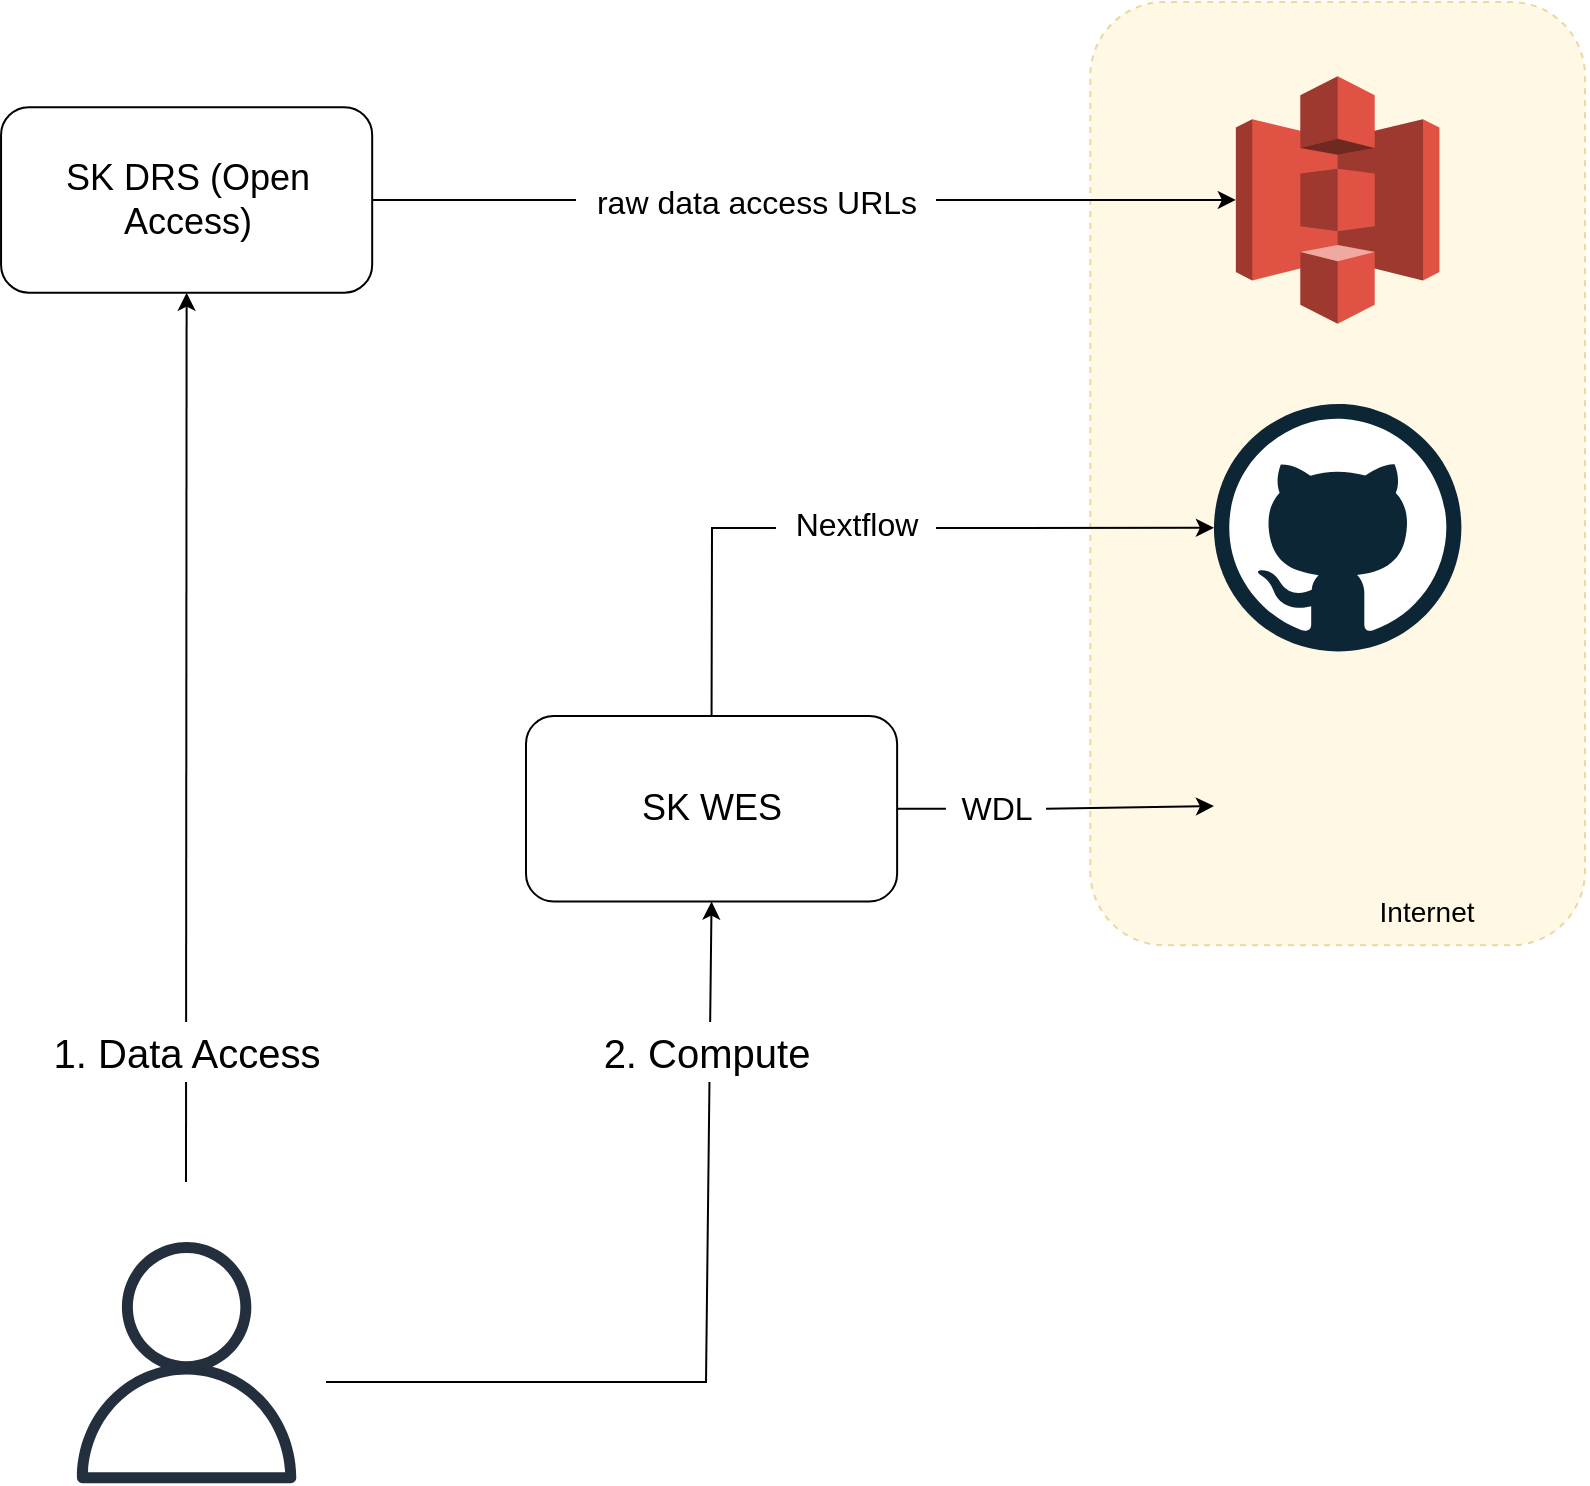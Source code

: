 <mxfile version="17.5.0" type="device"><diagram id="70Oa2Owza3TbunCM468h" name="Page-1"><mxGraphModel dx="815" dy="683" grid="1" gridSize="10" guides="1" tooltips="1" connect="1" arrows="1" fold="1" page="1" pageScale="1" pageWidth="850" pageHeight="1100" math="0" shadow="0"><root><mxCell id="0"/><mxCell id="1" parent="0"/><mxCell id="JYwlAG9l2QcL__t_Z_RH-4" value="" style="rounded=1;whiteSpace=wrap;html=1;rotation=90;dashed=1;fillColor=#fff2cc;strokeColor=#d6b656;opacity=50;" parent="1" vertex="1"><mxGeometry x="1630.005" y="142.113" width="471.649" height="247.423" as="geometry"/></mxCell><mxCell id="JYwlAG9l2QcL__t_Z_RH-1" value="&lt;font style=&quot;font-size: 18px&quot;&gt;SK DRS (Open Access)&lt;/font&gt;" style="rounded=1;whiteSpace=wrap;html=1;" parent="1" vertex="1"><mxGeometry x="1197.525" y="82.577" width="185.567" height="92.784" as="geometry"/></mxCell><mxCell id="JYwlAG9l2QcL__t_Z_RH-3" value="" style="outlineConnect=0;dashed=0;verticalLabelPosition=bottom;verticalAlign=top;align=center;html=1;shape=mxgraph.aws3.s3;fillColor=#E05243;gradientColor=none;" parent="1" vertex="1"><mxGeometry x="1814.937" y="67.113" width="101.768" height="123.711" as="geometry"/></mxCell><mxCell id="JYwlAG9l2QcL__t_Z_RH-18" value="" style="dashed=0;outlineConnect=0;html=1;align=center;labelPosition=center;verticalLabelPosition=bottom;verticalAlign=top;shape=mxgraph.weblogos.github;fillColor=default;" parent="1" vertex="1"><mxGeometry x="1803.973" y="231.031" width="123.711" height="123.711" as="geometry"/></mxCell><mxCell id="JYwlAG9l2QcL__t_Z_RH-19" value="" style="shape=image;verticalLabelPosition=bottom;labelBackgroundColor=default;verticalAlign=top;aspect=fixed;imageAspect=0;image=https://gui.dockstore.org/2.9-3c3fea0/assets/images/dockstore/dockstore.png;" parent="1" vertex="1"><mxGeometry x="1803.973" y="370.206" width="123.711" height="123.711" as="geometry"/></mxCell><mxCell id="JYwlAG9l2QcL__t_Z_RH-20" value="&lt;font style=&quot;font-size: 18px&quot;&gt;SK WES&lt;/font&gt;" style="rounded=1;whiteSpace=wrap;html=1;" parent="1" vertex="1"><mxGeometry x="1459.997" y="387.0" width="185.567" height="92.784" as="geometry"/></mxCell><mxCell id="JYwlAG9l2QcL__t_Z_RH-22" value="" style="sketch=0;outlineConnect=0;fontColor=#232F3E;gradientColor=none;fillColor=#232F3D;strokeColor=none;dashed=0;verticalLabelPosition=bottom;verticalAlign=top;align=center;html=1;fontSize=12;fontStyle=0;aspect=fixed;pointerEvents=1;shape=mxgraph.aws4.user;" parent="1" vertex="1"><mxGeometry x="1230.0" y="650.001" width="120.618" height="120.618" as="geometry"/></mxCell><mxCell id="JYwlAG9l2QcL__t_Z_RH-26" value="" style="endArrow=classic;startArrow=none;html=1;rounded=0;entryX=0;entryY=0.5;entryDx=0;entryDy=0;entryPerimeter=0;exitX=1;exitY=0.5;exitDx=0;exitDy=0;startFill=0;" parent="1" source="JYwlAG9l2QcL__t_Z_RH-1" target="JYwlAG9l2QcL__t_Z_RH-3" edge="1"><mxGeometry width="50" height="50" relative="1" as="geometry"><mxPoint x="1372.472" y="-257.629" as="sourcePoint"/><mxPoint x="1449.792" y="-334.948" as="targetPoint"/></mxGeometry></mxCell><mxCell id="JYwlAG9l2QcL__t_Z_RH-31" value="&lt;font style=&quot;font-size: 16px&quot;&gt;raw data access URLs&lt;/font&gt;" style="text;html=1;resizable=0;autosize=1;align=center;verticalAlign=middle;points=[];fillColor=default;strokeColor=none;rounded=0;" parent="1" vertex="1"><mxGeometry x="1485.007" y="119.965" width="180" height="20" as="geometry"/></mxCell><mxCell id="JYwlAG9l2QcL__t_Z_RH-46" value="&lt;font style=&quot;font-size: 14px&quot;&gt;Internet&lt;/font&gt;" style="text;html=1;resizable=0;autosize=1;align=center;verticalAlign=middle;points=[];fillColor=none;strokeColor=none;rounded=0;" parent="1" vertex="1"><mxGeometry x="1879.746" y="475.361" width="60" height="20" as="geometry"/></mxCell><mxCell id="sNsaj7_GqBRR7WuES0fc-1" value="" style="endArrow=classic;html=1;rounded=0;entryX=0.5;entryY=1;entryDx=0;entryDy=0;" edge="1" parent="1" target="JYwlAG9l2QcL__t_Z_RH-20"><mxGeometry width="50" height="50" relative="1" as="geometry"><mxPoint x="1360" y="720" as="sourcePoint"/><mxPoint x="1410" y="670" as="targetPoint"/><Array as="points"><mxPoint x="1550" y="720"/></Array></mxGeometry></mxCell><mxCell id="sNsaj7_GqBRR7WuES0fc-2" value="" style="endArrow=classic;html=1;rounded=0;exitX=0.5;exitY=0;exitDx=0;exitDy=0;" edge="1" parent="1" source="JYwlAG9l2QcL__t_Z_RH-20" target="JYwlAG9l2QcL__t_Z_RH-18"><mxGeometry width="50" height="50" relative="1" as="geometry"><mxPoint x="1480" y="317.89" as="sourcePoint"/><mxPoint x="1530" y="267.89" as="targetPoint"/><Array as="points"><mxPoint x="1553" y="293"/></Array></mxGeometry></mxCell><mxCell id="sNsaj7_GqBRR7WuES0fc-3" value="" style="endArrow=classic;html=1;rounded=0;entryX=0;entryY=0.5;entryDx=0;entryDy=0;exitX=1;exitY=0.5;exitDx=0;exitDy=0;startArrow=none;" edge="1" parent="1" source="sNsaj7_GqBRR7WuES0fc-10" target="JYwlAG9l2QcL__t_Z_RH-19"><mxGeometry width="50" height="50" relative="1" as="geometry"><mxPoint x="1645.56" y="590" as="sourcePoint"/><mxPoint x="1695.56" y="540" as="targetPoint"/></mxGeometry></mxCell><mxCell id="sNsaj7_GqBRR7WuES0fc-5" value="" style="endArrow=classic;html=1;rounded=0;entryX=0.5;entryY=1;entryDx=0;entryDy=0;" edge="1" parent="1" target="JYwlAG9l2QcL__t_Z_RH-1"><mxGeometry width="50" height="50" relative="1" as="geometry"><mxPoint x="1290" y="620" as="sourcePoint"/><mxPoint x="1440" y="430" as="targetPoint"/></mxGeometry></mxCell><mxCell id="JYwlAG9l2QcL__t_Z_RH-42" value="1. Data Access" style="text;html=1;resizable=0;autosize=1;align=center;verticalAlign=middle;points=[];fillColor=default;strokeColor=none;rounded=0;fontSize=20;" parent="1" vertex="1"><mxGeometry x="1215.305" y="540.001" width="150" height="30" as="geometry"/></mxCell><mxCell id="sNsaj7_GqBRR7WuES0fc-6" value="2. Compute" style="text;html=1;resizable=0;autosize=1;align=center;verticalAlign=middle;points=[];fillColor=default;strokeColor=none;rounded=0;fontSize=20;" vertex="1" parent="1"><mxGeometry x="1490.005" y="540.001" width="120" height="30" as="geometry"/></mxCell><mxCell id="sNsaj7_GqBRR7WuES0fc-7" value="&lt;font style=&quot;font-size: 16px&quot;&gt;Nextflow&lt;/font&gt;" style="text;html=1;resizable=0;autosize=1;align=center;verticalAlign=middle;points=[];fillColor=default;strokeColor=none;rounded=0;" vertex="1" parent="1"><mxGeometry x="1584.997" y="280.825" width="80" height="20" as="geometry"/></mxCell><mxCell id="sNsaj7_GqBRR7WuES0fc-10" value="&lt;font style=&quot;font-size: 16px&quot;&gt;WDL&lt;/font&gt;" style="text;html=1;resizable=0;autosize=1;align=center;verticalAlign=middle;points=[];fillColor=default;strokeColor=none;rounded=0;" vertex="1" parent="1"><mxGeometry x="1669.997" y="423.395" width="50" height="20" as="geometry"/></mxCell><mxCell id="sNsaj7_GqBRR7WuES0fc-11" value="" style="endArrow=none;html=1;rounded=0;entryX=0;entryY=0.5;entryDx=0;entryDy=0;exitX=1;exitY=0.5;exitDx=0;exitDy=0;" edge="1" parent="1" source="JYwlAG9l2QcL__t_Z_RH-20" target="sNsaj7_GqBRR7WuES0fc-10"><mxGeometry width="50" height="50" relative="1" as="geometry"><mxPoint x="1645.564" y="433.392" as="sourcePoint"/><mxPoint x="1803.973" y="432.062" as="targetPoint"/></mxGeometry></mxCell></root></mxGraphModel></diagram></mxfile>